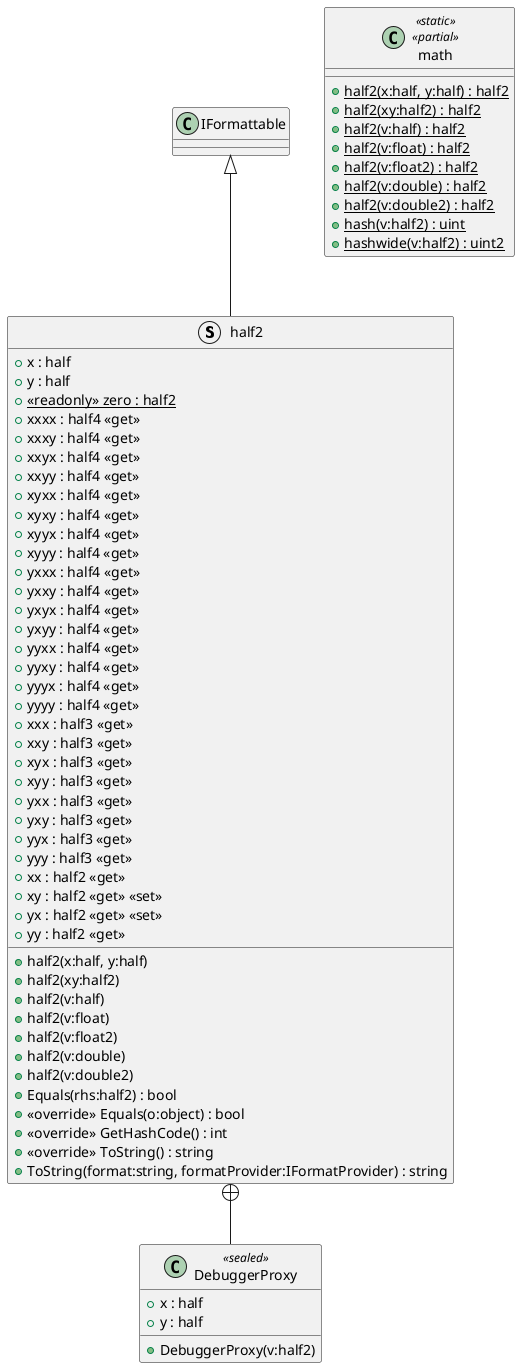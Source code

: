 @startuml
struct half2 {
    + x : half
    + y : half
    + {static} <<readonly>> zero : half2
    + half2(x:half, y:half)
    + half2(xy:half2)
    + half2(v:half)
    + half2(v:float)
    + half2(v:float2)
    + half2(v:double)
    + half2(v:double2)
    + xxxx : half4 <<get>>
    + xxxy : half4 <<get>>
    + xxyx : half4 <<get>>
    + xxyy : half4 <<get>>
    + xyxx : half4 <<get>>
    + xyxy : half4 <<get>>
    + xyyx : half4 <<get>>
    + xyyy : half4 <<get>>
    + yxxx : half4 <<get>>
    + yxxy : half4 <<get>>
    + yxyx : half4 <<get>>
    + yxyy : half4 <<get>>
    + yyxx : half4 <<get>>
    + yyxy : half4 <<get>>
    + yyyx : half4 <<get>>
    + yyyy : half4 <<get>>
    + xxx : half3 <<get>>
    + xxy : half3 <<get>>
    + xyx : half3 <<get>>
    + xyy : half3 <<get>>
    + yxx : half3 <<get>>
    + yxy : half3 <<get>>
    + yyx : half3 <<get>>
    + yyy : half3 <<get>>
    + xx : half2 <<get>>
    + xy : half2 <<get>> <<set>>
    + yx : half2 <<get>> <<set>>
    + yy : half2 <<get>>
    + Equals(rhs:half2) : bool
    + <<override>> Equals(o:object) : bool
    + <<override>> GetHashCode() : int
    + <<override>> ToString() : string
    + ToString(format:string, formatProvider:IFormatProvider) : string
}
class math <<static>> <<partial>> {
    + {static} half2(x:half, y:half) : half2
    + {static} half2(xy:half2) : half2
    + {static} half2(v:half) : half2
    + {static} half2(v:float) : half2
    + {static} half2(v:float2) : half2
    + {static} half2(v:double) : half2
    + {static} half2(v:double2) : half2
    + {static} hash(v:half2) : uint
    + {static} hashwide(v:half2) : uint2
}
class DebuggerProxy <<sealed>> {
    + x : half
    + y : half
    + DebuggerProxy(v:half2)
}
IFormattable <|-- half2
half2 +-- DebuggerProxy
@enduml
